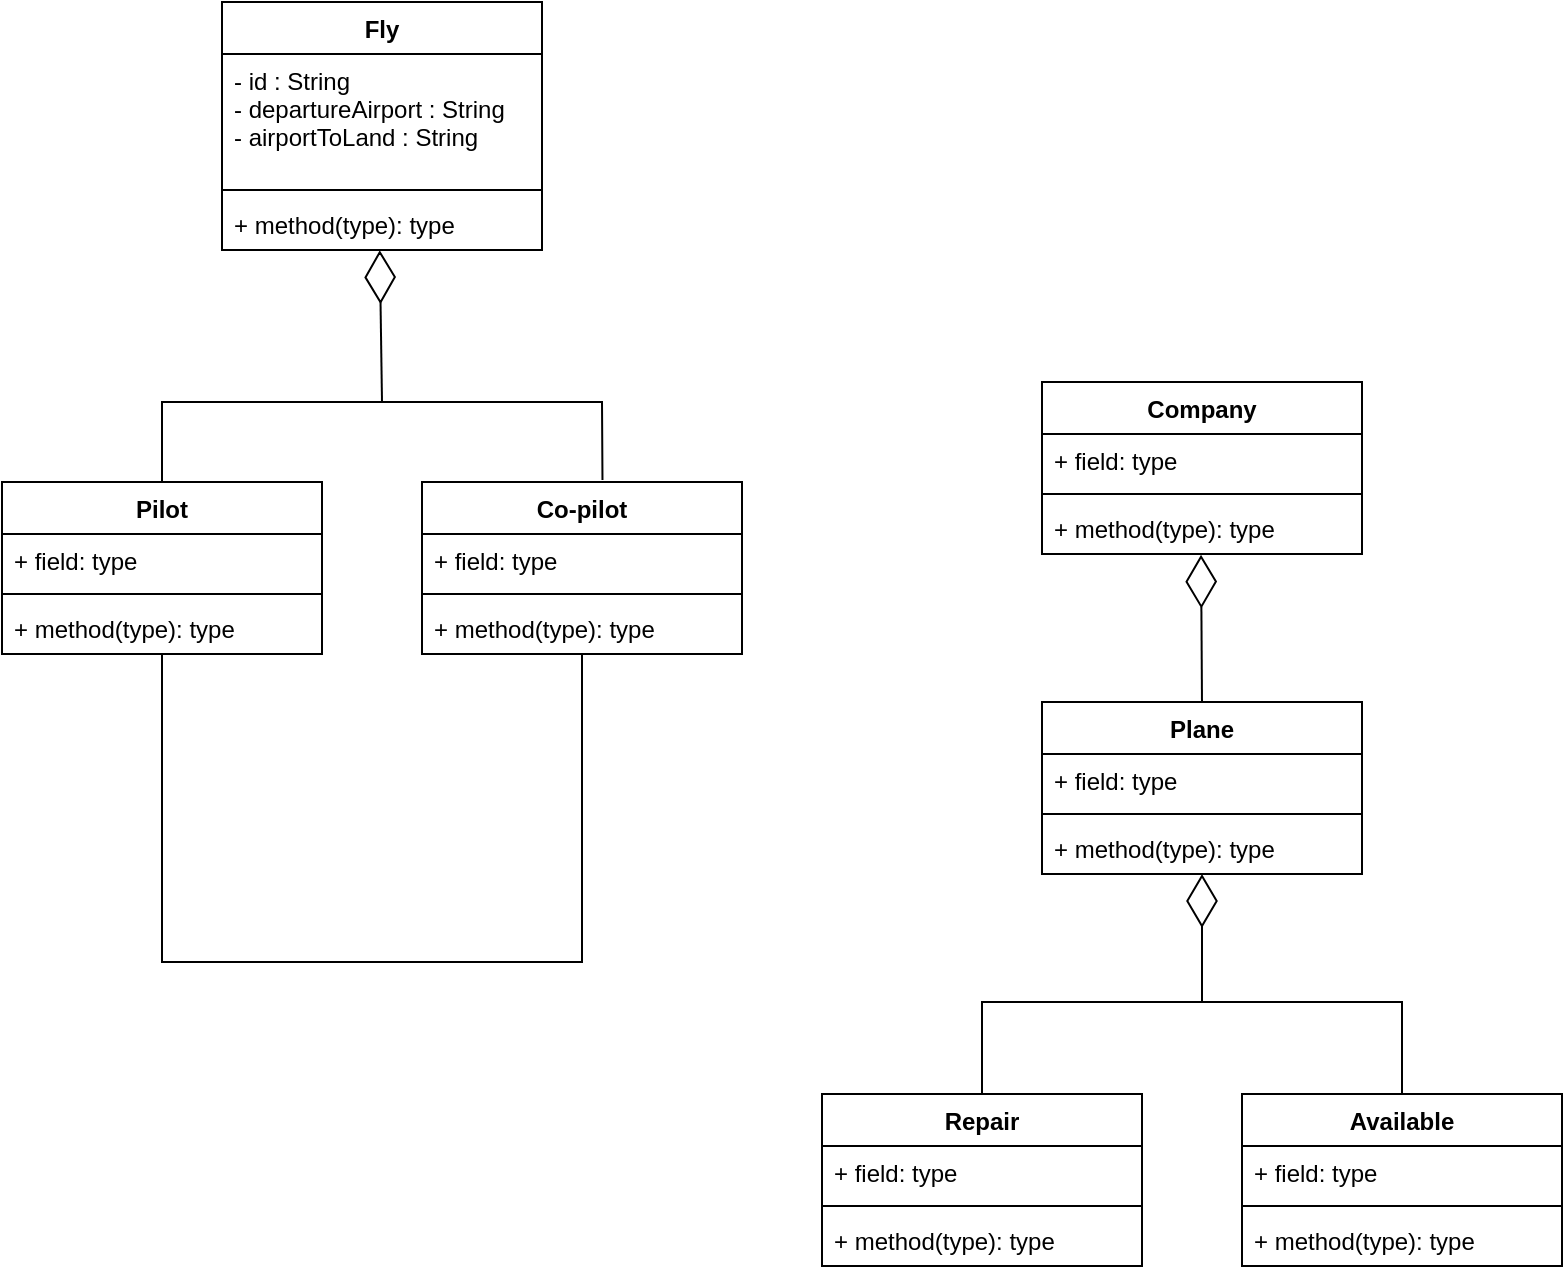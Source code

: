 <mxfile version="18.1.3" type="github">
  <diagram name="Page-1" id="b5b7bab2-c9e2-2cf4-8b2a-24fd1a2a6d21">
    <mxGraphModel dx="2249" dy="1931" grid="1" gridSize="10" guides="1" tooltips="1" connect="1" arrows="1" fold="1" page="1" pageScale="1" pageWidth="827" pageHeight="1169" background="none" math="0" shadow="0">
      <root>
        <mxCell id="0" />
        <mxCell id="1" parent="0" />
        <mxCell id="AkUHNEHEaHQsezLvy8Nx-1" value="Company" style="swimlane;fontStyle=1;align=center;verticalAlign=top;childLayout=stackLayout;horizontal=1;startSize=26;horizontalStack=0;resizeParent=1;resizeParentMax=0;resizeLast=0;collapsible=1;marginBottom=0;" vertex="1" parent="1">
          <mxGeometry x="450" y="50" width="160" height="86" as="geometry" />
        </mxCell>
        <mxCell id="AkUHNEHEaHQsezLvy8Nx-2" value="+ field: type" style="text;strokeColor=none;fillColor=none;align=left;verticalAlign=top;spacingLeft=4;spacingRight=4;overflow=hidden;rotatable=0;points=[[0,0.5],[1,0.5]];portConstraint=eastwest;" vertex="1" parent="AkUHNEHEaHQsezLvy8Nx-1">
          <mxGeometry y="26" width="160" height="26" as="geometry" />
        </mxCell>
        <mxCell id="AkUHNEHEaHQsezLvy8Nx-3" value="" style="line;strokeWidth=1;fillColor=none;align=left;verticalAlign=middle;spacingTop=-1;spacingLeft=3;spacingRight=3;rotatable=0;labelPosition=right;points=[];portConstraint=eastwest;" vertex="1" parent="AkUHNEHEaHQsezLvy8Nx-1">
          <mxGeometry y="52" width="160" height="8" as="geometry" />
        </mxCell>
        <mxCell id="AkUHNEHEaHQsezLvy8Nx-4" value="+ method(type): type" style="text;strokeColor=none;fillColor=none;align=left;verticalAlign=top;spacingLeft=4;spacingRight=4;overflow=hidden;rotatable=0;points=[[0,0.5],[1,0.5]];portConstraint=eastwest;" vertex="1" parent="AkUHNEHEaHQsezLvy8Nx-1">
          <mxGeometry y="60" width="160" height="26" as="geometry" />
        </mxCell>
        <mxCell id="AkUHNEHEaHQsezLvy8Nx-5" value="Fly" style="swimlane;fontStyle=1;align=center;verticalAlign=top;childLayout=stackLayout;horizontal=1;startSize=26;horizontalStack=0;resizeParent=1;resizeParentMax=0;resizeLast=0;collapsible=1;marginBottom=0;" vertex="1" parent="1">
          <mxGeometry x="40" y="-140" width="160" height="124" as="geometry" />
        </mxCell>
        <mxCell id="AkUHNEHEaHQsezLvy8Nx-6" value="- id : String&#xa;- departureAirport : String&#xa;- airportToLand : String" style="text;strokeColor=none;fillColor=none;align=left;verticalAlign=top;spacingLeft=4;spacingRight=4;overflow=hidden;rotatable=0;points=[[0,0.5],[1,0.5]];portConstraint=eastwest;" vertex="1" parent="AkUHNEHEaHQsezLvy8Nx-5">
          <mxGeometry y="26" width="160" height="64" as="geometry" />
        </mxCell>
        <mxCell id="AkUHNEHEaHQsezLvy8Nx-7" value="" style="line;strokeWidth=1;fillColor=none;align=left;verticalAlign=middle;spacingTop=-1;spacingLeft=3;spacingRight=3;rotatable=0;labelPosition=right;points=[];portConstraint=eastwest;" vertex="1" parent="AkUHNEHEaHQsezLvy8Nx-5">
          <mxGeometry y="90" width="160" height="8" as="geometry" />
        </mxCell>
        <mxCell id="AkUHNEHEaHQsezLvy8Nx-8" value="+ method(type): type" style="text;strokeColor=none;fillColor=none;align=left;verticalAlign=top;spacingLeft=4;spacingRight=4;overflow=hidden;rotatable=0;points=[[0,0.5],[1,0.5]];portConstraint=eastwest;" vertex="1" parent="AkUHNEHEaHQsezLvy8Nx-5">
          <mxGeometry y="98" width="160" height="26" as="geometry" />
        </mxCell>
        <mxCell id="AkUHNEHEaHQsezLvy8Nx-13" value="Plane" style="swimlane;fontStyle=1;align=center;verticalAlign=top;childLayout=stackLayout;horizontal=1;startSize=26;horizontalStack=0;resizeParent=1;resizeParentMax=0;resizeLast=0;collapsible=1;marginBottom=0;" vertex="1" parent="1">
          <mxGeometry x="450" y="210" width="160" height="86" as="geometry" />
        </mxCell>
        <mxCell id="AkUHNEHEaHQsezLvy8Nx-14" value="+ field: type" style="text;strokeColor=none;fillColor=none;align=left;verticalAlign=top;spacingLeft=4;spacingRight=4;overflow=hidden;rotatable=0;points=[[0,0.5],[1,0.5]];portConstraint=eastwest;" vertex="1" parent="AkUHNEHEaHQsezLvy8Nx-13">
          <mxGeometry y="26" width="160" height="26" as="geometry" />
        </mxCell>
        <mxCell id="AkUHNEHEaHQsezLvy8Nx-15" value="" style="line;strokeWidth=1;fillColor=none;align=left;verticalAlign=middle;spacingTop=-1;spacingLeft=3;spacingRight=3;rotatable=0;labelPosition=right;points=[];portConstraint=eastwest;" vertex="1" parent="AkUHNEHEaHQsezLvy8Nx-13">
          <mxGeometry y="52" width="160" height="8" as="geometry" />
        </mxCell>
        <mxCell id="AkUHNEHEaHQsezLvy8Nx-16" value="+ method(type): type" style="text;strokeColor=none;fillColor=none;align=left;verticalAlign=top;spacingLeft=4;spacingRight=4;overflow=hidden;rotatable=0;points=[[0,0.5],[1,0.5]];portConstraint=eastwest;" vertex="1" parent="AkUHNEHEaHQsezLvy8Nx-13">
          <mxGeometry y="60" width="160" height="26" as="geometry" />
        </mxCell>
        <mxCell id="AkUHNEHEaHQsezLvy8Nx-17" value="Co-pilot" style="swimlane;fontStyle=1;align=center;verticalAlign=top;childLayout=stackLayout;horizontal=1;startSize=26;horizontalStack=0;resizeParent=1;resizeParentMax=0;resizeLast=0;collapsible=1;marginBottom=0;" vertex="1" parent="1">
          <mxGeometry x="140" y="100" width="160" height="86" as="geometry" />
        </mxCell>
        <mxCell id="AkUHNEHEaHQsezLvy8Nx-18" value="+ field: type" style="text;strokeColor=none;fillColor=none;align=left;verticalAlign=top;spacingLeft=4;spacingRight=4;overflow=hidden;rotatable=0;points=[[0,0.5],[1,0.5]];portConstraint=eastwest;" vertex="1" parent="AkUHNEHEaHQsezLvy8Nx-17">
          <mxGeometry y="26" width="160" height="26" as="geometry" />
        </mxCell>
        <mxCell id="AkUHNEHEaHQsezLvy8Nx-19" value="" style="line;strokeWidth=1;fillColor=none;align=left;verticalAlign=middle;spacingTop=-1;spacingLeft=3;spacingRight=3;rotatable=0;labelPosition=right;points=[];portConstraint=eastwest;" vertex="1" parent="AkUHNEHEaHQsezLvy8Nx-17">
          <mxGeometry y="52" width="160" height="8" as="geometry" />
        </mxCell>
        <mxCell id="AkUHNEHEaHQsezLvy8Nx-20" value="+ method(type): type" style="text;strokeColor=none;fillColor=none;align=left;verticalAlign=top;spacingLeft=4;spacingRight=4;overflow=hidden;rotatable=0;points=[[0,0.5],[1,0.5]];portConstraint=eastwest;" vertex="1" parent="AkUHNEHEaHQsezLvy8Nx-17">
          <mxGeometry y="60" width="160" height="26" as="geometry" />
        </mxCell>
        <mxCell id="AkUHNEHEaHQsezLvy8Nx-21" value="Pilot" style="swimlane;fontStyle=1;align=center;verticalAlign=top;childLayout=stackLayout;horizontal=1;startSize=26;horizontalStack=0;resizeParent=1;resizeParentMax=0;resizeLast=0;collapsible=1;marginBottom=0;" vertex="1" parent="1">
          <mxGeometry x="-70" y="100" width="160" height="86" as="geometry" />
        </mxCell>
        <mxCell id="AkUHNEHEaHQsezLvy8Nx-22" value="+ field: type" style="text;strokeColor=none;fillColor=none;align=left;verticalAlign=top;spacingLeft=4;spacingRight=4;overflow=hidden;rotatable=0;points=[[0,0.5],[1,0.5]];portConstraint=eastwest;" vertex="1" parent="AkUHNEHEaHQsezLvy8Nx-21">
          <mxGeometry y="26" width="160" height="26" as="geometry" />
        </mxCell>
        <mxCell id="AkUHNEHEaHQsezLvy8Nx-23" value="" style="line;strokeWidth=1;fillColor=none;align=left;verticalAlign=middle;spacingTop=-1;spacingLeft=3;spacingRight=3;rotatable=0;labelPosition=right;points=[];portConstraint=eastwest;" vertex="1" parent="AkUHNEHEaHQsezLvy8Nx-21">
          <mxGeometry y="52" width="160" height="8" as="geometry" />
        </mxCell>
        <mxCell id="AkUHNEHEaHQsezLvy8Nx-24" value="+ method(type): type" style="text;strokeColor=none;fillColor=none;align=left;verticalAlign=top;spacingLeft=4;spacingRight=4;overflow=hidden;rotatable=0;points=[[0,0.5],[1,0.5]];portConstraint=eastwest;" vertex="1" parent="AkUHNEHEaHQsezLvy8Nx-21">
          <mxGeometry y="60" width="160" height="26" as="geometry" />
        </mxCell>
        <mxCell id="AkUHNEHEaHQsezLvy8Nx-26" value="" style="endArrow=none;html=1;rounded=0;exitX=0.5;exitY=0;exitDx=0;exitDy=0;entryX=0.564;entryY=-0.012;entryDx=0;entryDy=0;entryPerimeter=0;" edge="1" parent="1" source="AkUHNEHEaHQsezLvy8Nx-21" target="AkUHNEHEaHQsezLvy8Nx-17">
          <mxGeometry width="50" height="50" relative="1" as="geometry">
            <mxPoint x="110" y="30" as="sourcePoint" />
            <mxPoint x="210" y="60" as="targetPoint" />
            <Array as="points">
              <mxPoint x="10" y="60" />
              <mxPoint x="230" y="60" />
            </Array>
          </mxGeometry>
        </mxCell>
        <mxCell id="AkUHNEHEaHQsezLvy8Nx-29" value="" style="endArrow=diamondThin;endFill=0;endSize=24;html=1;rounded=0;entryX=0.493;entryY=1.004;entryDx=0;entryDy=0;entryPerimeter=0;" edge="1" parent="1" target="AkUHNEHEaHQsezLvy8Nx-8">
          <mxGeometry width="160" relative="1" as="geometry">
            <mxPoint x="120" y="60" as="sourcePoint" />
            <mxPoint x="340" y="-40" as="targetPoint" />
          </mxGeometry>
        </mxCell>
        <mxCell id="AkUHNEHEaHQsezLvy8Nx-30" value="" style="endArrow=diamondThin;endFill=0;endSize=24;html=1;rounded=0;exitX=0.5;exitY=0;exitDx=0;exitDy=0;entryX=0.497;entryY=1.013;entryDx=0;entryDy=0;entryPerimeter=0;" edge="1" parent="1" source="AkUHNEHEaHQsezLvy8Nx-13" target="AkUHNEHEaHQsezLvy8Nx-4">
          <mxGeometry width="160" relative="1" as="geometry">
            <mxPoint x="306" y="250" as="sourcePoint" />
            <mxPoint x="530" y="140" as="targetPoint" />
          </mxGeometry>
        </mxCell>
        <mxCell id="AkUHNEHEaHQsezLvy8Nx-31" value="Repair" style="swimlane;fontStyle=1;align=center;verticalAlign=top;childLayout=stackLayout;horizontal=1;startSize=26;horizontalStack=0;resizeParent=1;resizeParentMax=0;resizeLast=0;collapsible=1;marginBottom=0;" vertex="1" parent="1">
          <mxGeometry x="340" y="406" width="160" height="86" as="geometry" />
        </mxCell>
        <mxCell id="AkUHNEHEaHQsezLvy8Nx-32" value="+ field: type" style="text;strokeColor=none;fillColor=none;align=left;verticalAlign=top;spacingLeft=4;spacingRight=4;overflow=hidden;rotatable=0;points=[[0,0.5],[1,0.5]];portConstraint=eastwest;" vertex="1" parent="AkUHNEHEaHQsezLvy8Nx-31">
          <mxGeometry y="26" width="160" height="26" as="geometry" />
        </mxCell>
        <mxCell id="AkUHNEHEaHQsezLvy8Nx-33" value="" style="line;strokeWidth=1;fillColor=none;align=left;verticalAlign=middle;spacingTop=-1;spacingLeft=3;spacingRight=3;rotatable=0;labelPosition=right;points=[];portConstraint=eastwest;" vertex="1" parent="AkUHNEHEaHQsezLvy8Nx-31">
          <mxGeometry y="52" width="160" height="8" as="geometry" />
        </mxCell>
        <mxCell id="AkUHNEHEaHQsezLvy8Nx-34" value="+ method(type): type" style="text;strokeColor=none;fillColor=none;align=left;verticalAlign=top;spacingLeft=4;spacingRight=4;overflow=hidden;rotatable=0;points=[[0,0.5],[1,0.5]];portConstraint=eastwest;" vertex="1" parent="AkUHNEHEaHQsezLvy8Nx-31">
          <mxGeometry y="60" width="160" height="26" as="geometry" />
        </mxCell>
        <mxCell id="AkUHNEHEaHQsezLvy8Nx-35" value="Available" style="swimlane;fontStyle=1;align=center;verticalAlign=top;childLayout=stackLayout;horizontal=1;startSize=26;horizontalStack=0;resizeParent=1;resizeParentMax=0;resizeLast=0;collapsible=1;marginBottom=0;" vertex="1" parent="1">
          <mxGeometry x="550" y="406" width="160" height="86" as="geometry" />
        </mxCell>
        <mxCell id="AkUHNEHEaHQsezLvy8Nx-36" value="+ field: type" style="text;strokeColor=none;fillColor=none;align=left;verticalAlign=top;spacingLeft=4;spacingRight=4;overflow=hidden;rotatable=0;points=[[0,0.5],[1,0.5]];portConstraint=eastwest;" vertex="1" parent="AkUHNEHEaHQsezLvy8Nx-35">
          <mxGeometry y="26" width="160" height="26" as="geometry" />
        </mxCell>
        <mxCell id="AkUHNEHEaHQsezLvy8Nx-37" value="" style="line;strokeWidth=1;fillColor=none;align=left;verticalAlign=middle;spacingTop=-1;spacingLeft=3;spacingRight=3;rotatable=0;labelPosition=right;points=[];portConstraint=eastwest;" vertex="1" parent="AkUHNEHEaHQsezLvy8Nx-35">
          <mxGeometry y="52" width="160" height="8" as="geometry" />
        </mxCell>
        <mxCell id="AkUHNEHEaHQsezLvy8Nx-38" value="+ method(type): type" style="text;strokeColor=none;fillColor=none;align=left;verticalAlign=top;spacingLeft=4;spacingRight=4;overflow=hidden;rotatable=0;points=[[0,0.5],[1,0.5]];portConstraint=eastwest;" vertex="1" parent="AkUHNEHEaHQsezLvy8Nx-35">
          <mxGeometry y="60" width="160" height="26" as="geometry" />
        </mxCell>
        <mxCell id="AkUHNEHEaHQsezLvy8Nx-39" value="" style="endArrow=diamondThin;endFill=0;endSize=24;html=1;rounded=0;entryX=0.5;entryY=1;entryDx=0;entryDy=0;" edge="1" parent="1" target="AkUHNEHEaHQsezLvy8Nx-13">
          <mxGeometry width="160" relative="1" as="geometry">
            <mxPoint x="530" y="360" as="sourcePoint" />
            <mxPoint x="410" y="340" as="targetPoint" />
          </mxGeometry>
        </mxCell>
        <mxCell id="AkUHNEHEaHQsezLvy8Nx-40" value="" style="endArrow=none;html=1;rounded=0;exitX=0.5;exitY=0;exitDx=0;exitDy=0;entryX=0.5;entryY=0;entryDx=0;entryDy=0;" edge="1" parent="1" source="AkUHNEHEaHQsezLvy8Nx-31" target="AkUHNEHEaHQsezLvy8Nx-35">
          <mxGeometry width="50" height="50" relative="1" as="geometry">
            <mxPoint x="310" y="370" as="sourcePoint" />
            <mxPoint x="580" y="350" as="targetPoint" />
            <Array as="points">
              <mxPoint x="420" y="360" />
              <mxPoint x="630" y="360" />
            </Array>
          </mxGeometry>
        </mxCell>
        <mxCell id="AkUHNEHEaHQsezLvy8Nx-41" value="" style="endArrow=none;html=1;rounded=0;exitX=0.5;exitY=1;exitDx=0;exitDy=0;entryX=0.5;entryY=1;entryDx=0;entryDy=0;" edge="1" parent="1" source="AkUHNEHEaHQsezLvy8Nx-21" target="AkUHNEHEaHQsezLvy8Nx-17">
          <mxGeometry width="50" height="50" relative="1" as="geometry">
            <mxPoint x="310" y="250" as="sourcePoint" />
            <mxPoint x="360" y="200" as="targetPoint" />
            <Array as="points">
              <mxPoint x="10" y="340" />
              <mxPoint x="220" y="340" />
            </Array>
          </mxGeometry>
        </mxCell>
      </root>
    </mxGraphModel>
  </diagram>
</mxfile>

